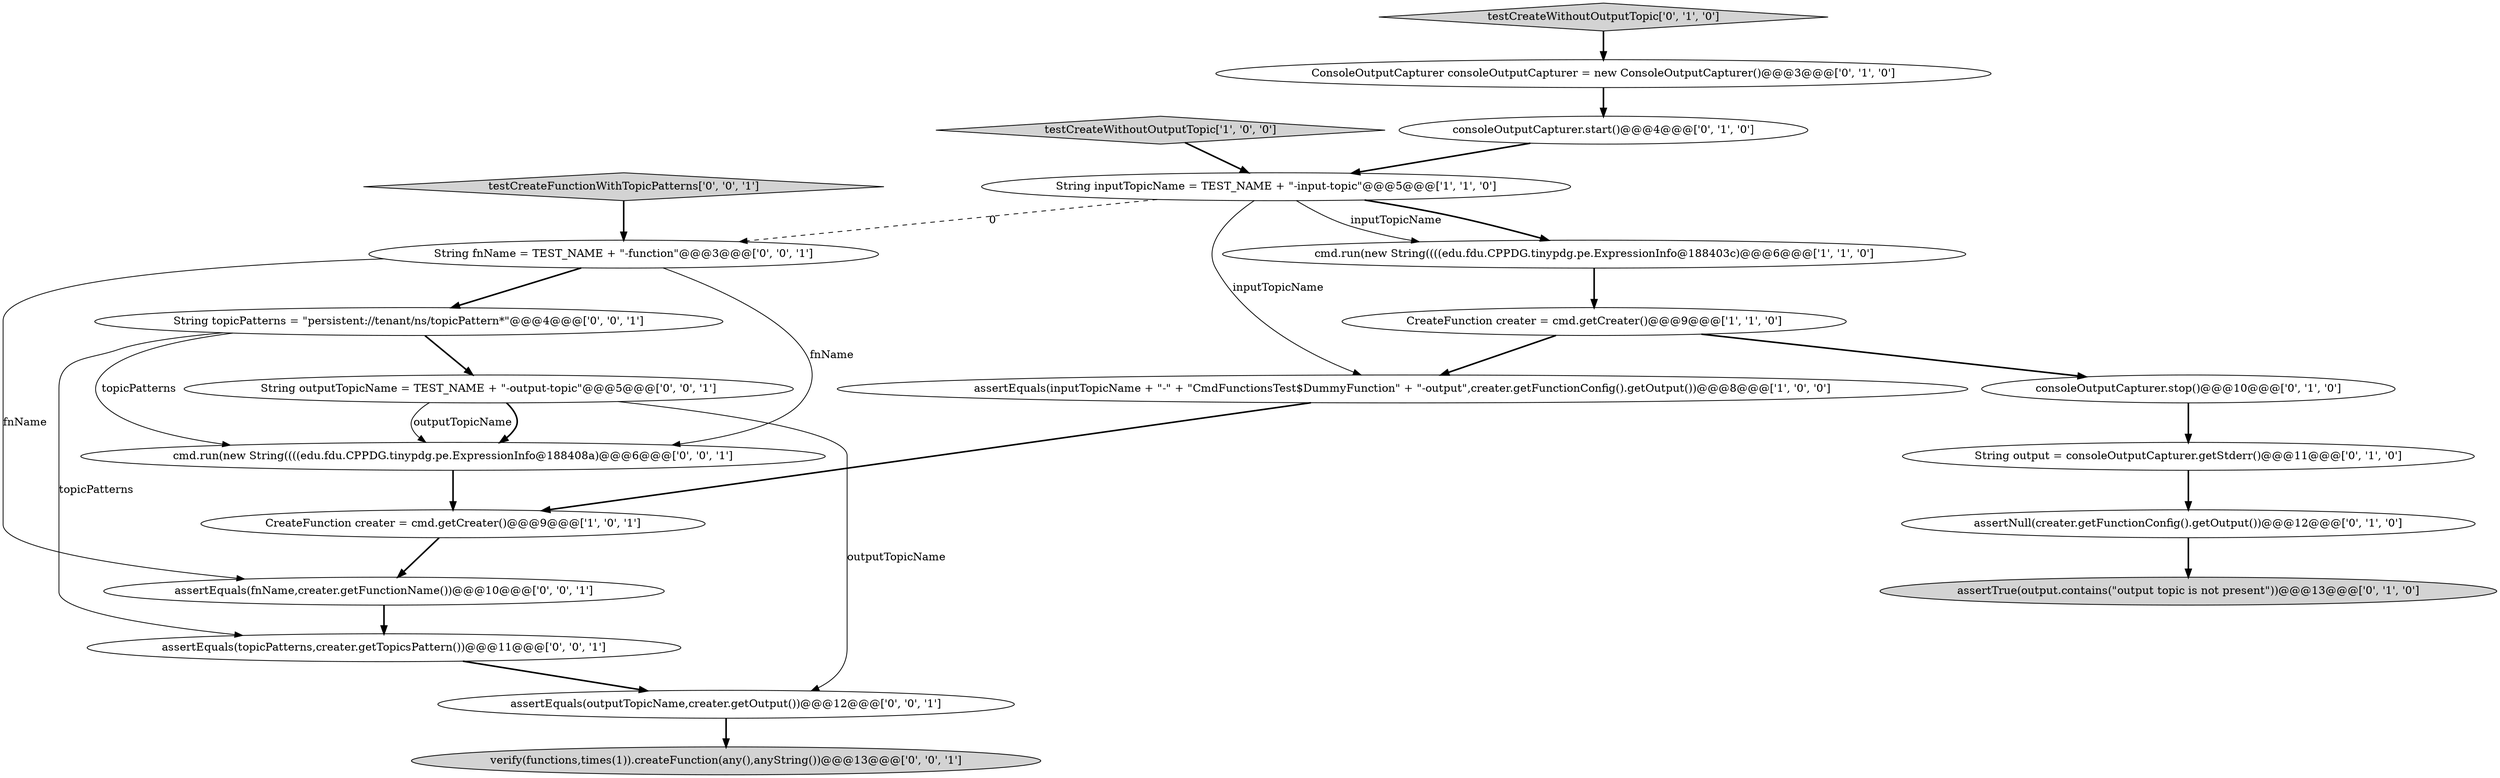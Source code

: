 digraph {
20 [style = filled, label = "assertEquals(topicPatterns,creater.getTopicsPattern())@@@11@@@['0', '0', '1']", fillcolor = white, shape = ellipse image = "AAA0AAABBB3BBB"];
9 [style = filled, label = "assertTrue(output.contains(\"output topic is not present\"))@@@13@@@['0', '1', '0']", fillcolor = lightgray, shape = ellipse image = "AAA1AAABBB2BBB"];
14 [style = filled, label = "cmd.run(new String((((edu.fdu.CPPDG.tinypdg.pe.ExpressionInfo@188408a)@@@6@@@['0', '0', '1']", fillcolor = white, shape = ellipse image = "AAA0AAABBB3BBB"];
12 [style = filled, label = "consoleOutputCapturer.stop()@@@10@@@['0', '1', '0']", fillcolor = white, shape = ellipse image = "AAA0AAABBB2BBB"];
15 [style = filled, label = "assertEquals(outputTopicName,creater.getOutput())@@@12@@@['0', '0', '1']", fillcolor = white, shape = ellipse image = "AAA0AAABBB3BBB"];
18 [style = filled, label = "verify(functions,times(1)).createFunction(any(),anyString())@@@13@@@['0', '0', '1']", fillcolor = lightgray, shape = ellipse image = "AAA0AAABBB3BBB"];
3 [style = filled, label = "testCreateWithoutOutputTopic['1', '0', '0']", fillcolor = lightgray, shape = diamond image = "AAA0AAABBB1BBB"];
16 [style = filled, label = "String fnName = TEST_NAME + \"-function\"@@@3@@@['0', '0', '1']", fillcolor = white, shape = ellipse image = "AAA0AAABBB3BBB"];
2 [style = filled, label = "assertEquals(inputTopicName + \"-\" + \"CmdFunctionsTest$DummyFunction\" + \"-output\",creater.getFunctionConfig().getOutput())@@@8@@@['1', '0', '0']", fillcolor = white, shape = ellipse image = "AAA0AAABBB1BBB"];
13 [style = filled, label = "String topicPatterns = \"persistent://tenant/ns/topicPattern*\"@@@4@@@['0', '0', '1']", fillcolor = white, shape = ellipse image = "AAA0AAABBB3BBB"];
21 [style = filled, label = "testCreateFunctionWithTopicPatterns['0', '0', '1']", fillcolor = lightgray, shape = diamond image = "AAA0AAABBB3BBB"];
7 [style = filled, label = "testCreateWithoutOutputTopic['0', '1', '0']", fillcolor = lightgray, shape = diamond image = "AAA0AAABBB2BBB"];
19 [style = filled, label = "assertEquals(fnName,creater.getFunctionName())@@@10@@@['0', '0', '1']", fillcolor = white, shape = ellipse image = "AAA0AAABBB3BBB"];
17 [style = filled, label = "String outputTopicName = TEST_NAME + \"-output-topic\"@@@5@@@['0', '0', '1']", fillcolor = white, shape = ellipse image = "AAA0AAABBB3BBB"];
10 [style = filled, label = "assertNull(creater.getFunctionConfig().getOutput())@@@12@@@['0', '1', '0']", fillcolor = white, shape = ellipse image = "AAA1AAABBB2BBB"];
5 [style = filled, label = "String inputTopicName = TEST_NAME + \"-input-topic\"@@@5@@@['1', '1', '0']", fillcolor = white, shape = ellipse image = "AAA0AAABBB1BBB"];
0 [style = filled, label = "CreateFunction creater = cmd.getCreater()@@@9@@@['1', '0', '1']", fillcolor = white, shape = ellipse image = "AAA0AAABBB1BBB"];
1 [style = filled, label = "cmd.run(new String((((edu.fdu.CPPDG.tinypdg.pe.ExpressionInfo@188403c)@@@6@@@['1', '1', '0']", fillcolor = white, shape = ellipse image = "AAA0AAABBB1BBB"];
4 [style = filled, label = "CreateFunction creater = cmd.getCreater()@@@9@@@['1', '1', '0']", fillcolor = white, shape = ellipse image = "AAA0AAABBB1BBB"];
6 [style = filled, label = "String output = consoleOutputCapturer.getStderr()@@@11@@@['0', '1', '0']", fillcolor = white, shape = ellipse image = "AAA0AAABBB2BBB"];
8 [style = filled, label = "ConsoleOutputCapturer consoleOutputCapturer = new ConsoleOutputCapturer()@@@3@@@['0', '1', '0']", fillcolor = white, shape = ellipse image = "AAA1AAABBB2BBB"];
11 [style = filled, label = "consoleOutputCapturer.start()@@@4@@@['0', '1', '0']", fillcolor = white, shape = ellipse image = "AAA1AAABBB2BBB"];
5->16 [style = dashed, label="0"];
13->20 [style = solid, label="topicPatterns"];
7->8 [style = bold, label=""];
15->18 [style = bold, label=""];
10->9 [style = bold, label=""];
13->17 [style = bold, label=""];
5->1 [style = bold, label=""];
19->20 [style = bold, label=""];
20->15 [style = bold, label=""];
21->16 [style = bold, label=""];
17->15 [style = solid, label="outputTopicName"];
0->19 [style = bold, label=""];
5->2 [style = solid, label="inputTopicName"];
17->14 [style = bold, label=""];
14->0 [style = bold, label=""];
16->13 [style = bold, label=""];
3->5 [style = bold, label=""];
4->2 [style = bold, label=""];
6->10 [style = bold, label=""];
5->1 [style = solid, label="inputTopicName"];
8->11 [style = bold, label=""];
4->12 [style = bold, label=""];
1->4 [style = bold, label=""];
16->19 [style = solid, label="fnName"];
11->5 [style = bold, label=""];
16->14 [style = solid, label="fnName"];
17->14 [style = solid, label="outputTopicName"];
2->0 [style = bold, label=""];
12->6 [style = bold, label=""];
13->14 [style = solid, label="topicPatterns"];
}

